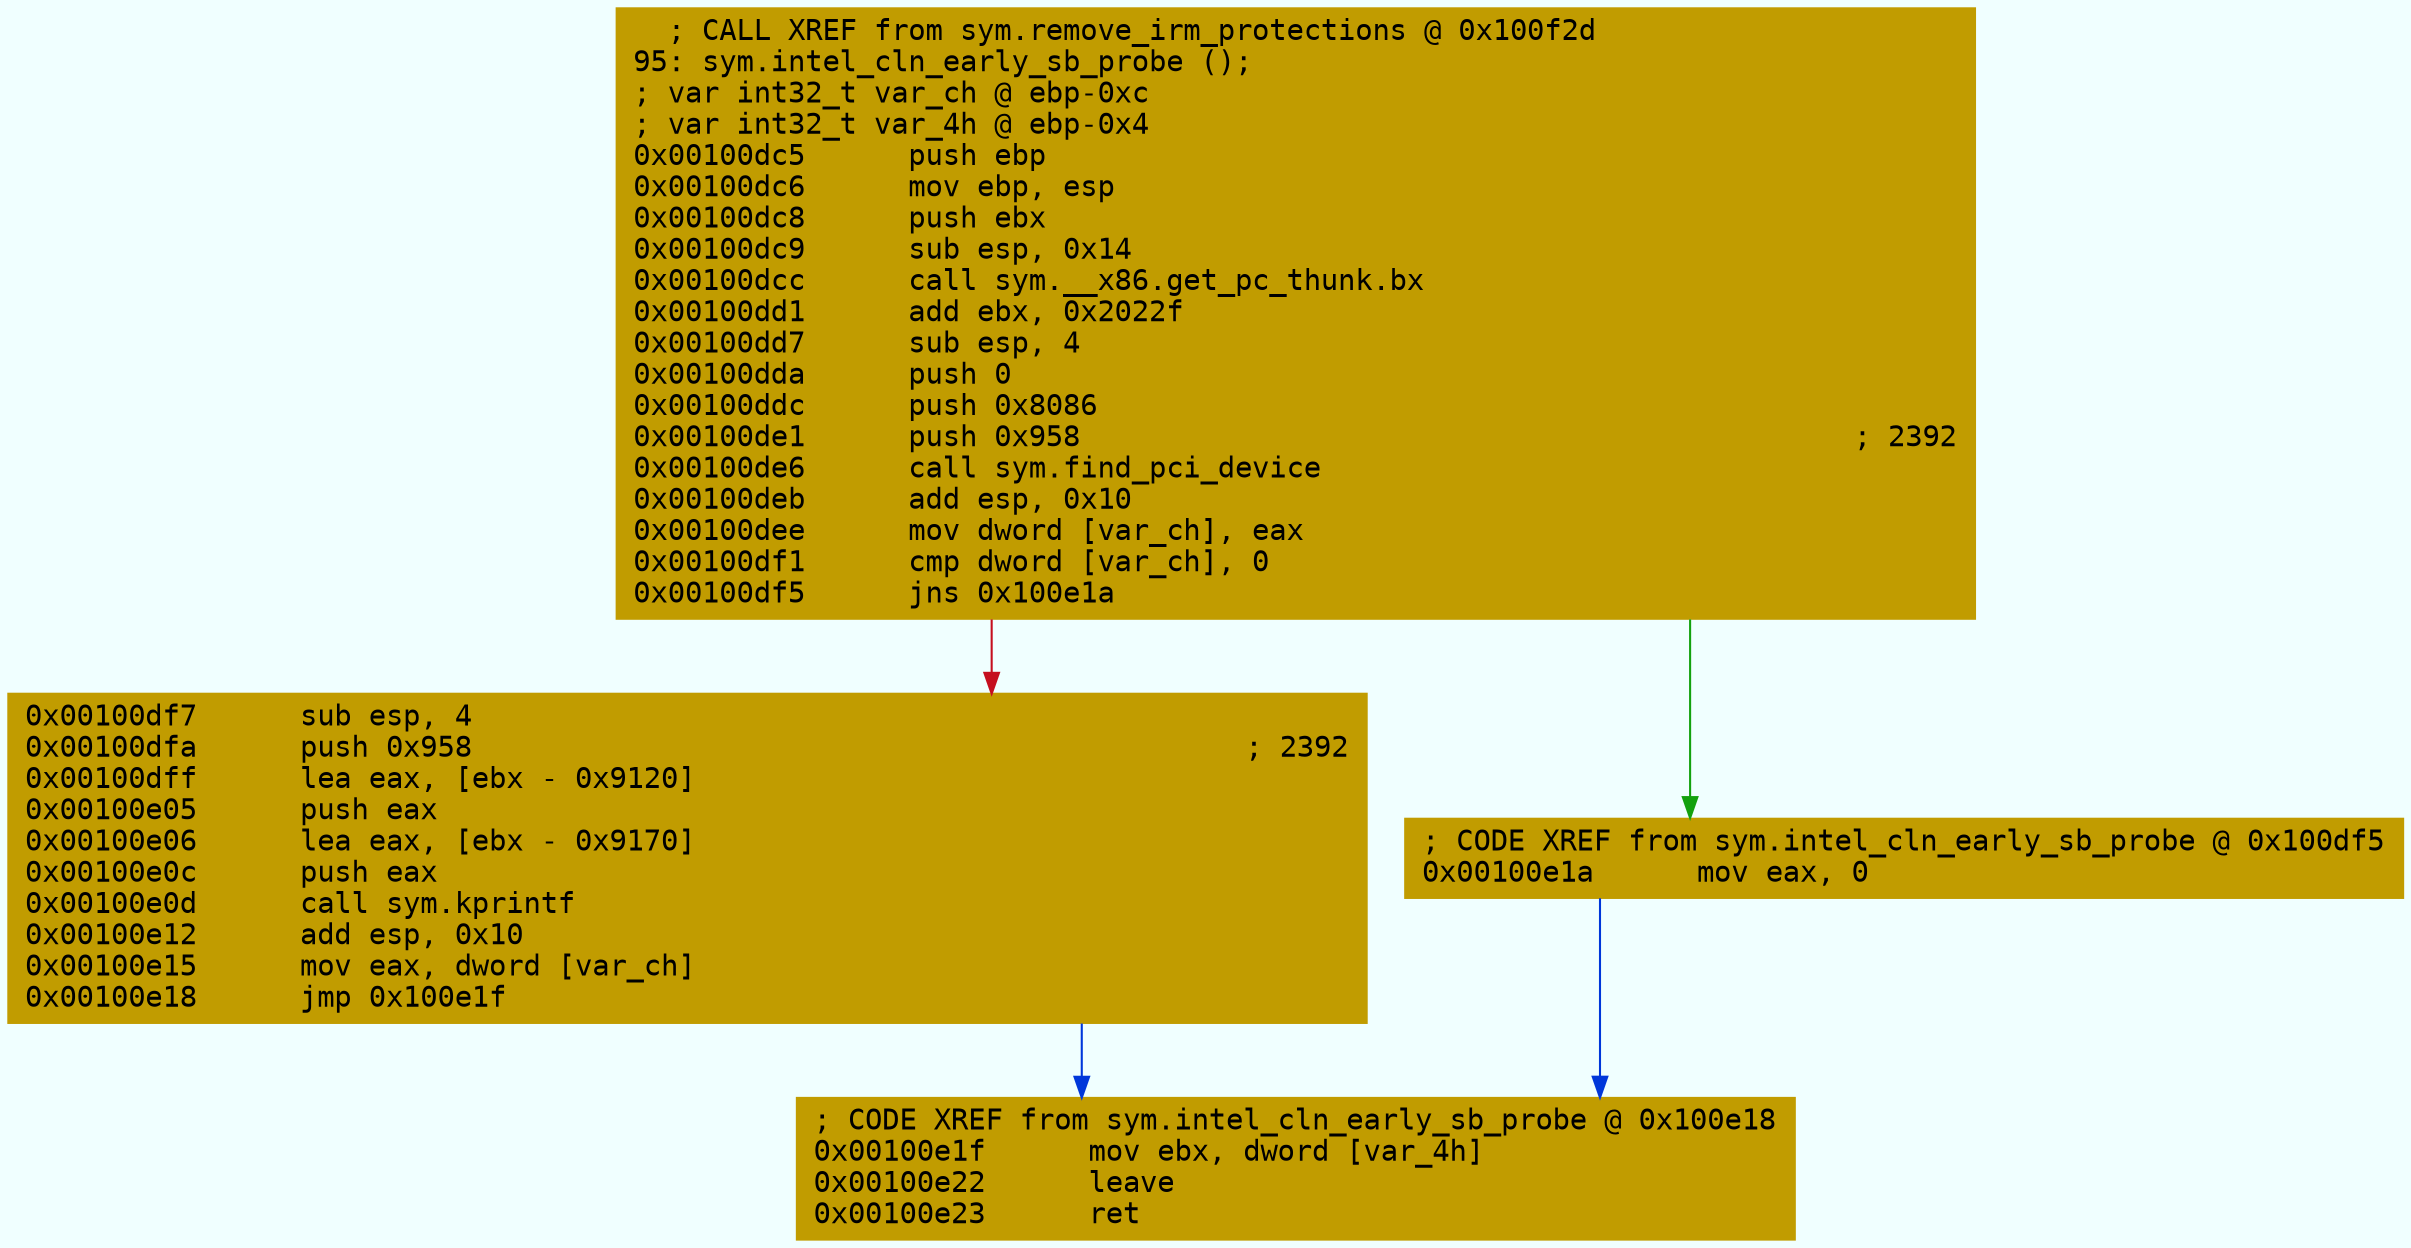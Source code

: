 digraph code {
	graph [bgcolor=azure fontsize=8 fontname="Courier" splines="ortho"];
	node [fillcolor=gray style=filled shape=box];
	edge [arrowhead="normal"];
	"0x00100dc5" [URL="sym.intel_cln_early_sb_probe/0x00100dc5", fillcolor="#c19c00",color="#c19c00", fontname="Courier",label="  ; CALL XREF from sym.remove_irm_protections @ 0x100f2d\l95: sym.intel_cln_early_sb_probe ();\l; var int32_t var_ch @ ebp-0xc\l; var int32_t var_4h @ ebp-0x4\l0x00100dc5      push ebp\l0x00100dc6      mov ebp, esp\l0x00100dc8      push ebx\l0x00100dc9      sub esp, 0x14\l0x00100dcc      call sym.__x86.get_pc_thunk.bx\l0x00100dd1      add ebx, 0x2022f\l0x00100dd7      sub esp, 4\l0x00100dda      push 0\l0x00100ddc      push 0x8086\l0x00100de1      push 0x958                                             ; 2392\l0x00100de6      call sym.find_pci_device\l0x00100deb      add esp, 0x10\l0x00100dee      mov dword [var_ch], eax\l0x00100df1      cmp dword [var_ch], 0\l0x00100df5      jns 0x100e1a\l"]
	"0x00100df7" [URL="sym.intel_cln_early_sb_probe/0x00100df7", fillcolor="#c19c00",color="#c19c00", fontname="Courier",label="0x00100df7      sub esp, 4\l0x00100dfa      push 0x958                                             ; 2392\l0x00100dff      lea eax, [ebx - 0x9120]\l0x00100e05      push eax\l0x00100e06      lea eax, [ebx - 0x9170]\l0x00100e0c      push eax\l0x00100e0d      call sym.kprintf\l0x00100e12      add esp, 0x10\l0x00100e15      mov eax, dword [var_ch]\l0x00100e18      jmp 0x100e1f\l"]
	"0x00100e1a" [URL="sym.intel_cln_early_sb_probe/0x00100e1a", fillcolor="#c19c00",color="#c19c00", fontname="Courier",label="; CODE XREF from sym.intel_cln_early_sb_probe @ 0x100df5\l0x00100e1a      mov eax, 0\l"]
	"0x00100e1f" [URL="sym.intel_cln_early_sb_probe/0x00100e1f", fillcolor="#c19c00",color="#c19c00", fontname="Courier",label="; CODE XREF from sym.intel_cln_early_sb_probe @ 0x100e18\l0x00100e1f      mov ebx, dword [var_4h]\l0x00100e22      leave\l0x00100e23      ret\l"]
        "0x00100dc5" -> "0x00100e1a" [color="#13a10e"];
        "0x00100dc5" -> "0x00100df7" [color="#c50f1f"];
        "0x00100df7" -> "0x00100e1f" [color="#0037da"];
        "0x00100e1a" -> "0x00100e1f" [color="#0037da"];
}
